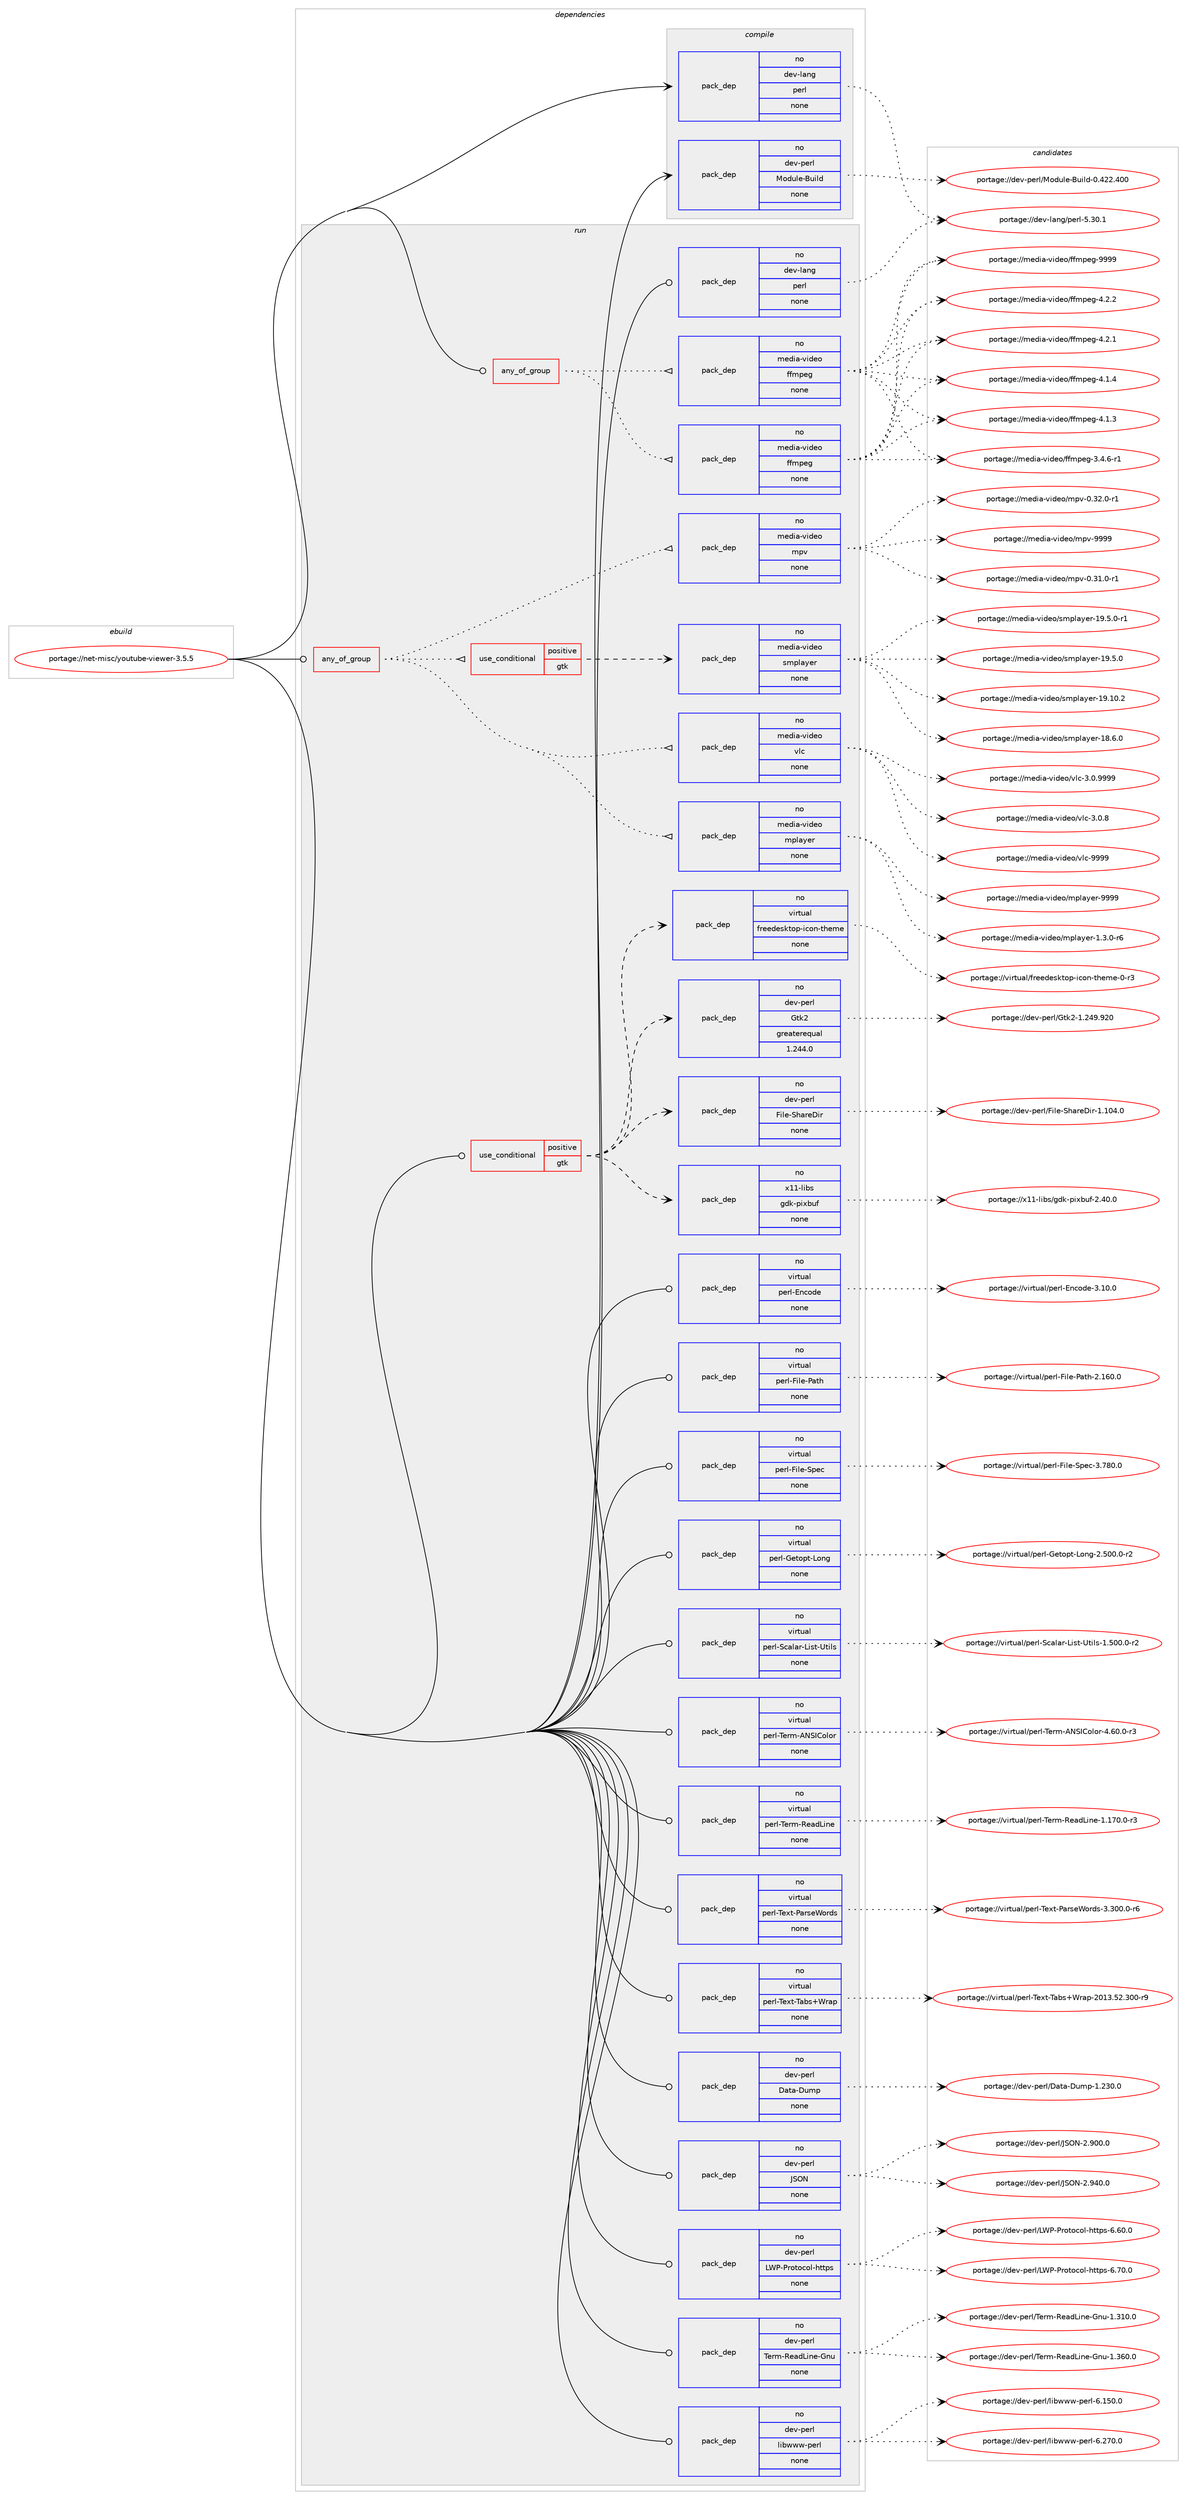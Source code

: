 digraph prolog {

# *************
# Graph options
# *************

newrank=true;
concentrate=true;
compound=true;
graph [rankdir=LR,fontname=Helvetica,fontsize=10,ranksep=1.5];#, ranksep=2.5, nodesep=0.2];
edge  [arrowhead=vee];
node  [fontname=Helvetica,fontsize=10];

# **********
# The ebuild
# **********

subgraph cluster_leftcol {
color=gray;
rank=same;
label=<<i>ebuild</i>>;
id [label="portage://net-misc/youtube-viewer-3.5.5", color=red, width=4, href="../net-misc/youtube-viewer-3.5.5.svg"];
}

# ****************
# The dependencies
# ****************

subgraph cluster_midcol {
color=gray;
label=<<i>dependencies</i>>;
subgraph cluster_compile {
fillcolor="#eeeeee";
style=filled;
label=<<i>compile</i>>;
subgraph pack24676 {
dependency30396 [label=<<TABLE BORDER="0" CELLBORDER="1" CELLSPACING="0" CELLPADDING="4" WIDTH="220"><TR><TD ROWSPAN="6" CELLPADDING="30">pack_dep</TD></TR><TR><TD WIDTH="110">no</TD></TR><TR><TD>dev-lang</TD></TR><TR><TD>perl</TD></TR><TR><TD>none</TD></TR><TR><TD></TD></TR></TABLE>>, shape=none, color=blue];
}
id:e -> dependency30396:w [weight=20,style="solid",arrowhead="vee"];
subgraph pack24677 {
dependency30397 [label=<<TABLE BORDER="0" CELLBORDER="1" CELLSPACING="0" CELLPADDING="4" WIDTH="220"><TR><TD ROWSPAN="6" CELLPADDING="30">pack_dep</TD></TR><TR><TD WIDTH="110">no</TD></TR><TR><TD>dev-perl</TD></TR><TR><TD>Module-Build</TD></TR><TR><TD>none</TD></TR><TR><TD></TD></TR></TABLE>>, shape=none, color=blue];
}
id:e -> dependency30397:w [weight=20,style="solid",arrowhead="vee"];
}
subgraph cluster_compileandrun {
fillcolor="#eeeeee";
style=filled;
label=<<i>compile and run</i>>;
}
subgraph cluster_run {
fillcolor="#eeeeee";
style=filled;
label=<<i>run</i>>;
subgraph any731 {
dependency30398 [label=<<TABLE BORDER="0" CELLBORDER="1" CELLSPACING="0" CELLPADDING="4"><TR><TD CELLPADDING="10">any_of_group</TD></TR></TABLE>>, shape=none, color=red];subgraph pack24678 {
dependency30399 [label=<<TABLE BORDER="0" CELLBORDER="1" CELLSPACING="0" CELLPADDING="4" WIDTH="220"><TR><TD ROWSPAN="6" CELLPADDING="30">pack_dep</TD></TR><TR><TD WIDTH="110">no</TD></TR><TR><TD>media-video</TD></TR><TR><TD>ffmpeg</TD></TR><TR><TD>none</TD></TR><TR><TD></TD></TR></TABLE>>, shape=none, color=blue];
}
dependency30398:e -> dependency30399:w [weight=20,style="dotted",arrowhead="oinv"];
subgraph pack24679 {
dependency30400 [label=<<TABLE BORDER="0" CELLBORDER="1" CELLSPACING="0" CELLPADDING="4" WIDTH="220"><TR><TD ROWSPAN="6" CELLPADDING="30">pack_dep</TD></TR><TR><TD WIDTH="110">no</TD></TR><TR><TD>media-video</TD></TR><TR><TD>ffmpeg</TD></TR><TR><TD>none</TD></TR><TR><TD></TD></TR></TABLE>>, shape=none, color=blue];
}
dependency30398:e -> dependency30400:w [weight=20,style="dotted",arrowhead="oinv"];
}
id:e -> dependency30398:w [weight=20,style="solid",arrowhead="odot"];
subgraph any732 {
dependency30401 [label=<<TABLE BORDER="0" CELLBORDER="1" CELLSPACING="0" CELLPADDING="4"><TR><TD CELLPADDING="10">any_of_group</TD></TR></TABLE>>, shape=none, color=red];subgraph pack24680 {
dependency30402 [label=<<TABLE BORDER="0" CELLBORDER="1" CELLSPACING="0" CELLPADDING="4" WIDTH="220"><TR><TD ROWSPAN="6" CELLPADDING="30">pack_dep</TD></TR><TR><TD WIDTH="110">no</TD></TR><TR><TD>media-video</TD></TR><TR><TD>mpv</TD></TR><TR><TD>none</TD></TR><TR><TD></TD></TR></TABLE>>, shape=none, color=blue];
}
dependency30401:e -> dependency30402:w [weight=20,style="dotted",arrowhead="oinv"];
subgraph pack24681 {
dependency30403 [label=<<TABLE BORDER="0" CELLBORDER="1" CELLSPACING="0" CELLPADDING="4" WIDTH="220"><TR><TD ROWSPAN="6" CELLPADDING="30">pack_dep</TD></TR><TR><TD WIDTH="110">no</TD></TR><TR><TD>media-video</TD></TR><TR><TD>mplayer</TD></TR><TR><TD>none</TD></TR><TR><TD></TD></TR></TABLE>>, shape=none, color=blue];
}
dependency30401:e -> dependency30403:w [weight=20,style="dotted",arrowhead="oinv"];
subgraph pack24682 {
dependency30404 [label=<<TABLE BORDER="0" CELLBORDER="1" CELLSPACING="0" CELLPADDING="4" WIDTH="220"><TR><TD ROWSPAN="6" CELLPADDING="30">pack_dep</TD></TR><TR><TD WIDTH="110">no</TD></TR><TR><TD>media-video</TD></TR><TR><TD>vlc</TD></TR><TR><TD>none</TD></TR><TR><TD></TD></TR></TABLE>>, shape=none, color=blue];
}
dependency30401:e -> dependency30404:w [weight=20,style="dotted",arrowhead="oinv"];
subgraph cond4985 {
dependency30405 [label=<<TABLE BORDER="0" CELLBORDER="1" CELLSPACING="0" CELLPADDING="4"><TR><TD ROWSPAN="3" CELLPADDING="10">use_conditional</TD></TR><TR><TD>positive</TD></TR><TR><TD>gtk</TD></TR></TABLE>>, shape=none, color=red];
subgraph pack24683 {
dependency30406 [label=<<TABLE BORDER="0" CELLBORDER="1" CELLSPACING="0" CELLPADDING="4" WIDTH="220"><TR><TD ROWSPAN="6" CELLPADDING="30">pack_dep</TD></TR><TR><TD WIDTH="110">no</TD></TR><TR><TD>media-video</TD></TR><TR><TD>smplayer</TD></TR><TR><TD>none</TD></TR><TR><TD></TD></TR></TABLE>>, shape=none, color=blue];
}
dependency30405:e -> dependency30406:w [weight=20,style="dashed",arrowhead="vee"];
}
dependency30401:e -> dependency30405:w [weight=20,style="dotted",arrowhead="oinv"];
}
id:e -> dependency30401:w [weight=20,style="solid",arrowhead="odot"];
subgraph cond4986 {
dependency30407 [label=<<TABLE BORDER="0" CELLBORDER="1" CELLSPACING="0" CELLPADDING="4"><TR><TD ROWSPAN="3" CELLPADDING="10">use_conditional</TD></TR><TR><TD>positive</TD></TR><TR><TD>gtk</TD></TR></TABLE>>, shape=none, color=red];
subgraph pack24684 {
dependency30408 [label=<<TABLE BORDER="0" CELLBORDER="1" CELLSPACING="0" CELLPADDING="4" WIDTH="220"><TR><TD ROWSPAN="6" CELLPADDING="30">pack_dep</TD></TR><TR><TD WIDTH="110">no</TD></TR><TR><TD>dev-perl</TD></TR><TR><TD>File-ShareDir</TD></TR><TR><TD>none</TD></TR><TR><TD></TD></TR></TABLE>>, shape=none, color=blue];
}
dependency30407:e -> dependency30408:w [weight=20,style="dashed",arrowhead="vee"];
subgraph pack24685 {
dependency30409 [label=<<TABLE BORDER="0" CELLBORDER="1" CELLSPACING="0" CELLPADDING="4" WIDTH="220"><TR><TD ROWSPAN="6" CELLPADDING="30">pack_dep</TD></TR><TR><TD WIDTH="110">no</TD></TR><TR><TD>dev-perl</TD></TR><TR><TD>Gtk2</TD></TR><TR><TD>greaterequal</TD></TR><TR><TD>1.244.0</TD></TR></TABLE>>, shape=none, color=blue];
}
dependency30407:e -> dependency30409:w [weight=20,style="dashed",arrowhead="vee"];
subgraph pack24686 {
dependency30410 [label=<<TABLE BORDER="0" CELLBORDER="1" CELLSPACING="0" CELLPADDING="4" WIDTH="220"><TR><TD ROWSPAN="6" CELLPADDING="30">pack_dep</TD></TR><TR><TD WIDTH="110">no</TD></TR><TR><TD>virtual</TD></TR><TR><TD>freedesktop-icon-theme</TD></TR><TR><TD>none</TD></TR><TR><TD></TD></TR></TABLE>>, shape=none, color=blue];
}
dependency30407:e -> dependency30410:w [weight=20,style="dashed",arrowhead="vee"];
subgraph pack24687 {
dependency30411 [label=<<TABLE BORDER="0" CELLBORDER="1" CELLSPACING="0" CELLPADDING="4" WIDTH="220"><TR><TD ROWSPAN="6" CELLPADDING="30">pack_dep</TD></TR><TR><TD WIDTH="110">no</TD></TR><TR><TD>x11-libs</TD></TR><TR><TD>gdk-pixbuf</TD></TR><TR><TD>none</TD></TR><TR><TD></TD></TR></TABLE>>, shape=none, color=blue];
}
dependency30407:e -> dependency30411:w [weight=20,style="dashed",arrowhead="vee"];
}
id:e -> dependency30407:w [weight=20,style="solid",arrowhead="odot"];
subgraph pack24688 {
dependency30412 [label=<<TABLE BORDER="0" CELLBORDER="1" CELLSPACING="0" CELLPADDING="4" WIDTH="220"><TR><TD ROWSPAN="6" CELLPADDING="30">pack_dep</TD></TR><TR><TD WIDTH="110">no</TD></TR><TR><TD>dev-lang</TD></TR><TR><TD>perl</TD></TR><TR><TD>none</TD></TR><TR><TD></TD></TR></TABLE>>, shape=none, color=blue];
}
id:e -> dependency30412:w [weight=20,style="solid",arrowhead="odot"];
subgraph pack24689 {
dependency30413 [label=<<TABLE BORDER="0" CELLBORDER="1" CELLSPACING="0" CELLPADDING="4" WIDTH="220"><TR><TD ROWSPAN="6" CELLPADDING="30">pack_dep</TD></TR><TR><TD WIDTH="110">no</TD></TR><TR><TD>dev-perl</TD></TR><TR><TD>Data-Dump</TD></TR><TR><TD>none</TD></TR><TR><TD></TD></TR></TABLE>>, shape=none, color=blue];
}
id:e -> dependency30413:w [weight=20,style="solid",arrowhead="odot"];
subgraph pack24690 {
dependency30414 [label=<<TABLE BORDER="0" CELLBORDER="1" CELLSPACING="0" CELLPADDING="4" WIDTH="220"><TR><TD ROWSPAN="6" CELLPADDING="30">pack_dep</TD></TR><TR><TD WIDTH="110">no</TD></TR><TR><TD>dev-perl</TD></TR><TR><TD>JSON</TD></TR><TR><TD>none</TD></TR><TR><TD></TD></TR></TABLE>>, shape=none, color=blue];
}
id:e -> dependency30414:w [weight=20,style="solid",arrowhead="odot"];
subgraph pack24691 {
dependency30415 [label=<<TABLE BORDER="0" CELLBORDER="1" CELLSPACING="0" CELLPADDING="4" WIDTH="220"><TR><TD ROWSPAN="6" CELLPADDING="30">pack_dep</TD></TR><TR><TD WIDTH="110">no</TD></TR><TR><TD>dev-perl</TD></TR><TR><TD>LWP-Protocol-https</TD></TR><TR><TD>none</TD></TR><TR><TD></TD></TR></TABLE>>, shape=none, color=blue];
}
id:e -> dependency30415:w [weight=20,style="solid",arrowhead="odot"];
subgraph pack24692 {
dependency30416 [label=<<TABLE BORDER="0" CELLBORDER="1" CELLSPACING="0" CELLPADDING="4" WIDTH="220"><TR><TD ROWSPAN="6" CELLPADDING="30">pack_dep</TD></TR><TR><TD WIDTH="110">no</TD></TR><TR><TD>dev-perl</TD></TR><TR><TD>Term-ReadLine-Gnu</TD></TR><TR><TD>none</TD></TR><TR><TD></TD></TR></TABLE>>, shape=none, color=blue];
}
id:e -> dependency30416:w [weight=20,style="solid",arrowhead="odot"];
subgraph pack24693 {
dependency30417 [label=<<TABLE BORDER="0" CELLBORDER="1" CELLSPACING="0" CELLPADDING="4" WIDTH="220"><TR><TD ROWSPAN="6" CELLPADDING="30">pack_dep</TD></TR><TR><TD WIDTH="110">no</TD></TR><TR><TD>dev-perl</TD></TR><TR><TD>libwww-perl</TD></TR><TR><TD>none</TD></TR><TR><TD></TD></TR></TABLE>>, shape=none, color=blue];
}
id:e -> dependency30417:w [weight=20,style="solid",arrowhead="odot"];
subgraph pack24694 {
dependency30418 [label=<<TABLE BORDER="0" CELLBORDER="1" CELLSPACING="0" CELLPADDING="4" WIDTH="220"><TR><TD ROWSPAN="6" CELLPADDING="30">pack_dep</TD></TR><TR><TD WIDTH="110">no</TD></TR><TR><TD>virtual</TD></TR><TR><TD>perl-Encode</TD></TR><TR><TD>none</TD></TR><TR><TD></TD></TR></TABLE>>, shape=none, color=blue];
}
id:e -> dependency30418:w [weight=20,style="solid",arrowhead="odot"];
subgraph pack24695 {
dependency30419 [label=<<TABLE BORDER="0" CELLBORDER="1" CELLSPACING="0" CELLPADDING="4" WIDTH="220"><TR><TD ROWSPAN="6" CELLPADDING="30">pack_dep</TD></TR><TR><TD WIDTH="110">no</TD></TR><TR><TD>virtual</TD></TR><TR><TD>perl-File-Path</TD></TR><TR><TD>none</TD></TR><TR><TD></TD></TR></TABLE>>, shape=none, color=blue];
}
id:e -> dependency30419:w [weight=20,style="solid",arrowhead="odot"];
subgraph pack24696 {
dependency30420 [label=<<TABLE BORDER="0" CELLBORDER="1" CELLSPACING="0" CELLPADDING="4" WIDTH="220"><TR><TD ROWSPAN="6" CELLPADDING="30">pack_dep</TD></TR><TR><TD WIDTH="110">no</TD></TR><TR><TD>virtual</TD></TR><TR><TD>perl-File-Spec</TD></TR><TR><TD>none</TD></TR><TR><TD></TD></TR></TABLE>>, shape=none, color=blue];
}
id:e -> dependency30420:w [weight=20,style="solid",arrowhead="odot"];
subgraph pack24697 {
dependency30421 [label=<<TABLE BORDER="0" CELLBORDER="1" CELLSPACING="0" CELLPADDING="4" WIDTH="220"><TR><TD ROWSPAN="6" CELLPADDING="30">pack_dep</TD></TR><TR><TD WIDTH="110">no</TD></TR><TR><TD>virtual</TD></TR><TR><TD>perl-Getopt-Long</TD></TR><TR><TD>none</TD></TR><TR><TD></TD></TR></TABLE>>, shape=none, color=blue];
}
id:e -> dependency30421:w [weight=20,style="solid",arrowhead="odot"];
subgraph pack24698 {
dependency30422 [label=<<TABLE BORDER="0" CELLBORDER="1" CELLSPACING="0" CELLPADDING="4" WIDTH="220"><TR><TD ROWSPAN="6" CELLPADDING="30">pack_dep</TD></TR><TR><TD WIDTH="110">no</TD></TR><TR><TD>virtual</TD></TR><TR><TD>perl-Scalar-List-Utils</TD></TR><TR><TD>none</TD></TR><TR><TD></TD></TR></TABLE>>, shape=none, color=blue];
}
id:e -> dependency30422:w [weight=20,style="solid",arrowhead="odot"];
subgraph pack24699 {
dependency30423 [label=<<TABLE BORDER="0" CELLBORDER="1" CELLSPACING="0" CELLPADDING="4" WIDTH="220"><TR><TD ROWSPAN="6" CELLPADDING="30">pack_dep</TD></TR><TR><TD WIDTH="110">no</TD></TR><TR><TD>virtual</TD></TR><TR><TD>perl-Term-ANSIColor</TD></TR><TR><TD>none</TD></TR><TR><TD></TD></TR></TABLE>>, shape=none, color=blue];
}
id:e -> dependency30423:w [weight=20,style="solid",arrowhead="odot"];
subgraph pack24700 {
dependency30424 [label=<<TABLE BORDER="0" CELLBORDER="1" CELLSPACING="0" CELLPADDING="4" WIDTH="220"><TR><TD ROWSPAN="6" CELLPADDING="30">pack_dep</TD></TR><TR><TD WIDTH="110">no</TD></TR><TR><TD>virtual</TD></TR><TR><TD>perl-Term-ReadLine</TD></TR><TR><TD>none</TD></TR><TR><TD></TD></TR></TABLE>>, shape=none, color=blue];
}
id:e -> dependency30424:w [weight=20,style="solid",arrowhead="odot"];
subgraph pack24701 {
dependency30425 [label=<<TABLE BORDER="0" CELLBORDER="1" CELLSPACING="0" CELLPADDING="4" WIDTH="220"><TR><TD ROWSPAN="6" CELLPADDING="30">pack_dep</TD></TR><TR><TD WIDTH="110">no</TD></TR><TR><TD>virtual</TD></TR><TR><TD>perl-Text-ParseWords</TD></TR><TR><TD>none</TD></TR><TR><TD></TD></TR></TABLE>>, shape=none, color=blue];
}
id:e -> dependency30425:w [weight=20,style="solid",arrowhead="odot"];
subgraph pack24702 {
dependency30426 [label=<<TABLE BORDER="0" CELLBORDER="1" CELLSPACING="0" CELLPADDING="4" WIDTH="220"><TR><TD ROWSPAN="6" CELLPADDING="30">pack_dep</TD></TR><TR><TD WIDTH="110">no</TD></TR><TR><TD>virtual</TD></TR><TR><TD>perl-Text-Tabs+Wrap</TD></TR><TR><TD>none</TD></TR><TR><TD></TD></TR></TABLE>>, shape=none, color=blue];
}
id:e -> dependency30426:w [weight=20,style="solid",arrowhead="odot"];
}
}

# **************
# The candidates
# **************

subgraph cluster_choices {
rank=same;
color=gray;
label=<<i>candidates</i>>;

subgraph choice24676 {
color=black;
nodesep=1;
choice10010111845108971101034711210111410845534651484649 [label="portage://dev-lang/perl-5.30.1", color=red, width=4,href="../dev-lang/perl-5.30.1.svg"];
dependency30396:e -> choice10010111845108971101034711210111410845534651484649:w [style=dotted,weight="100"];
}
subgraph choice24677 {
color=black;
nodesep=1;
choice100101118451121011141084777111100117108101456611710510810045484652505046524848 [label="portage://dev-perl/Module-Build-0.422.400", color=red, width=4,href="../dev-perl/Module-Build-0.422.400.svg"];
dependency30397:e -> choice100101118451121011141084777111100117108101456611710510810045484652505046524848:w [style=dotted,weight="100"];
}
subgraph choice24678 {
color=black;
nodesep=1;
choice1091011001059745118105100101111471021021091121011034557575757 [label="portage://media-video/ffmpeg-9999", color=red, width=4,href="../media-video/ffmpeg-9999.svg"];
choice109101100105974511810510010111147102102109112101103455246504650 [label="portage://media-video/ffmpeg-4.2.2", color=red, width=4,href="../media-video/ffmpeg-4.2.2.svg"];
choice109101100105974511810510010111147102102109112101103455246504649 [label="portage://media-video/ffmpeg-4.2.1", color=red, width=4,href="../media-video/ffmpeg-4.2.1.svg"];
choice109101100105974511810510010111147102102109112101103455246494652 [label="portage://media-video/ffmpeg-4.1.4", color=red, width=4,href="../media-video/ffmpeg-4.1.4.svg"];
choice109101100105974511810510010111147102102109112101103455246494651 [label="portage://media-video/ffmpeg-4.1.3", color=red, width=4,href="../media-video/ffmpeg-4.1.3.svg"];
choice1091011001059745118105100101111471021021091121011034551465246544511449 [label="portage://media-video/ffmpeg-3.4.6-r1", color=red, width=4,href="../media-video/ffmpeg-3.4.6-r1.svg"];
dependency30399:e -> choice1091011001059745118105100101111471021021091121011034557575757:w [style=dotted,weight="100"];
dependency30399:e -> choice109101100105974511810510010111147102102109112101103455246504650:w [style=dotted,weight="100"];
dependency30399:e -> choice109101100105974511810510010111147102102109112101103455246504649:w [style=dotted,weight="100"];
dependency30399:e -> choice109101100105974511810510010111147102102109112101103455246494652:w [style=dotted,weight="100"];
dependency30399:e -> choice109101100105974511810510010111147102102109112101103455246494651:w [style=dotted,weight="100"];
dependency30399:e -> choice1091011001059745118105100101111471021021091121011034551465246544511449:w [style=dotted,weight="100"];
}
subgraph choice24679 {
color=black;
nodesep=1;
choice1091011001059745118105100101111471021021091121011034557575757 [label="portage://media-video/ffmpeg-9999", color=red, width=4,href="../media-video/ffmpeg-9999.svg"];
choice109101100105974511810510010111147102102109112101103455246504650 [label="portage://media-video/ffmpeg-4.2.2", color=red, width=4,href="../media-video/ffmpeg-4.2.2.svg"];
choice109101100105974511810510010111147102102109112101103455246504649 [label="portage://media-video/ffmpeg-4.2.1", color=red, width=4,href="../media-video/ffmpeg-4.2.1.svg"];
choice109101100105974511810510010111147102102109112101103455246494652 [label="portage://media-video/ffmpeg-4.1.4", color=red, width=4,href="../media-video/ffmpeg-4.1.4.svg"];
choice109101100105974511810510010111147102102109112101103455246494651 [label="portage://media-video/ffmpeg-4.1.3", color=red, width=4,href="../media-video/ffmpeg-4.1.3.svg"];
choice1091011001059745118105100101111471021021091121011034551465246544511449 [label="portage://media-video/ffmpeg-3.4.6-r1", color=red, width=4,href="../media-video/ffmpeg-3.4.6-r1.svg"];
dependency30400:e -> choice1091011001059745118105100101111471021021091121011034557575757:w [style=dotted,weight="100"];
dependency30400:e -> choice109101100105974511810510010111147102102109112101103455246504650:w [style=dotted,weight="100"];
dependency30400:e -> choice109101100105974511810510010111147102102109112101103455246504649:w [style=dotted,weight="100"];
dependency30400:e -> choice109101100105974511810510010111147102102109112101103455246494652:w [style=dotted,weight="100"];
dependency30400:e -> choice109101100105974511810510010111147102102109112101103455246494651:w [style=dotted,weight="100"];
dependency30400:e -> choice1091011001059745118105100101111471021021091121011034551465246544511449:w [style=dotted,weight="100"];
}
subgraph choice24680 {
color=black;
nodesep=1;
choice1091011001059745118105100101111471091121184557575757 [label="portage://media-video/mpv-9999", color=red, width=4,href="../media-video/mpv-9999.svg"];
choice109101100105974511810510010111147109112118454846515046484511449 [label="portage://media-video/mpv-0.32.0-r1", color=red, width=4,href="../media-video/mpv-0.32.0-r1.svg"];
choice109101100105974511810510010111147109112118454846514946484511449 [label="portage://media-video/mpv-0.31.0-r1", color=red, width=4,href="../media-video/mpv-0.31.0-r1.svg"];
dependency30402:e -> choice1091011001059745118105100101111471091121184557575757:w [style=dotted,weight="100"];
dependency30402:e -> choice109101100105974511810510010111147109112118454846515046484511449:w [style=dotted,weight="100"];
dependency30402:e -> choice109101100105974511810510010111147109112118454846514946484511449:w [style=dotted,weight="100"];
}
subgraph choice24681 {
color=black;
nodesep=1;
choice109101100105974511810510010111147109112108971211011144557575757 [label="portage://media-video/mplayer-9999", color=red, width=4,href="../media-video/mplayer-9999.svg"];
choice109101100105974511810510010111147109112108971211011144549465146484511454 [label="portage://media-video/mplayer-1.3.0-r6", color=red, width=4,href="../media-video/mplayer-1.3.0-r6.svg"];
dependency30403:e -> choice109101100105974511810510010111147109112108971211011144557575757:w [style=dotted,weight="100"];
dependency30403:e -> choice109101100105974511810510010111147109112108971211011144549465146484511454:w [style=dotted,weight="100"];
}
subgraph choice24682 {
color=black;
nodesep=1;
choice109101100105974511810510010111147118108994557575757 [label="portage://media-video/vlc-9999", color=red, width=4,href="../media-video/vlc-9999.svg"];
choice10910110010597451181051001011114711810899455146484657575757 [label="portage://media-video/vlc-3.0.9999", color=red, width=4,href="../media-video/vlc-3.0.9999.svg"];
choice10910110010597451181051001011114711810899455146484656 [label="portage://media-video/vlc-3.0.8", color=red, width=4,href="../media-video/vlc-3.0.8.svg"];
dependency30404:e -> choice109101100105974511810510010111147118108994557575757:w [style=dotted,weight="100"];
dependency30404:e -> choice10910110010597451181051001011114711810899455146484657575757:w [style=dotted,weight="100"];
dependency30404:e -> choice10910110010597451181051001011114711810899455146484656:w [style=dotted,weight="100"];
}
subgraph choice24683 {
color=black;
nodesep=1;
choice10910110010597451181051001011114711510911210897121101114454957465346484511449 [label="portage://media-video/smplayer-19.5.0-r1", color=red, width=4,href="../media-video/smplayer-19.5.0-r1.svg"];
choice1091011001059745118105100101111471151091121089712110111445495746534648 [label="portage://media-video/smplayer-19.5.0", color=red, width=4,href="../media-video/smplayer-19.5.0.svg"];
choice109101100105974511810510010111147115109112108971211011144549574649484650 [label="portage://media-video/smplayer-19.10.2", color=red, width=4,href="../media-video/smplayer-19.10.2.svg"];
choice1091011001059745118105100101111471151091121089712110111445495646544648 [label="portage://media-video/smplayer-18.6.0", color=red, width=4,href="../media-video/smplayer-18.6.0.svg"];
dependency30406:e -> choice10910110010597451181051001011114711510911210897121101114454957465346484511449:w [style=dotted,weight="100"];
dependency30406:e -> choice1091011001059745118105100101111471151091121089712110111445495746534648:w [style=dotted,weight="100"];
dependency30406:e -> choice109101100105974511810510010111147115109112108971211011144549574649484650:w [style=dotted,weight="100"];
dependency30406:e -> choice1091011001059745118105100101111471151091121089712110111445495646544648:w [style=dotted,weight="100"];
}
subgraph choice24684 {
color=black;
nodesep=1;
choice100101118451121011141084770105108101458310497114101681051144549464948524648 [label="portage://dev-perl/File-ShareDir-1.104.0", color=red, width=4,href="../dev-perl/File-ShareDir-1.104.0.svg"];
dependency30408:e -> choice100101118451121011141084770105108101458310497114101681051144549464948524648:w [style=dotted,weight="100"];
}
subgraph choice24685 {
color=black;
nodesep=1;
choice1001011184511210111410847711161075045494650525746575048 [label="portage://dev-perl/Gtk2-1.249.920", color=red, width=4,href="../dev-perl/Gtk2-1.249.920.svg"];
dependency30409:e -> choice1001011184511210111410847711161075045494650525746575048:w [style=dotted,weight="100"];
}
subgraph choice24686 {
color=black;
nodesep=1;
choice118105114116117971084710211410110110010111510711611111245105991111104511610410110910145484511451 [label="portage://virtual/freedesktop-icon-theme-0-r3", color=red, width=4,href="../virtual/freedesktop-icon-theme-0-r3.svg"];
dependency30410:e -> choice118105114116117971084710211410110110010111510711611111245105991111104511610410110910145484511451:w [style=dotted,weight="100"];
}
subgraph choice24687 {
color=black;
nodesep=1;
choice1204949451081059811547103100107451121051209811710245504652484648 [label="portage://x11-libs/gdk-pixbuf-2.40.0", color=red, width=4,href="../x11-libs/gdk-pixbuf-2.40.0.svg"];
dependency30411:e -> choice1204949451081059811547103100107451121051209811710245504652484648:w [style=dotted,weight="100"];
}
subgraph choice24688 {
color=black;
nodesep=1;
choice10010111845108971101034711210111410845534651484649 [label="portage://dev-lang/perl-5.30.1", color=red, width=4,href="../dev-lang/perl-5.30.1.svg"];
dependency30412:e -> choice10010111845108971101034711210111410845534651484649:w [style=dotted,weight="100"];
}
subgraph choice24689 {
color=black;
nodesep=1;
choice100101118451121011141084768971169745681171091124549465051484648 [label="portage://dev-perl/Data-Dump-1.230.0", color=red, width=4,href="../dev-perl/Data-Dump-1.230.0.svg"];
dependency30413:e -> choice100101118451121011141084768971169745681171091124549465051484648:w [style=dotted,weight="100"];
}
subgraph choice24690 {
color=black;
nodesep=1;
choice1001011184511210111410847748379784550465752484648 [label="portage://dev-perl/JSON-2.940.0", color=red, width=4,href="../dev-perl/JSON-2.940.0.svg"];
choice1001011184511210111410847748379784550465748484648 [label="portage://dev-perl/JSON-2.900.0", color=red, width=4,href="../dev-perl/JSON-2.900.0.svg"];
dependency30414:e -> choice1001011184511210111410847748379784550465752484648:w [style=dotted,weight="100"];
dependency30414:e -> choice1001011184511210111410847748379784550465748484648:w [style=dotted,weight="100"];
}
subgraph choice24691 {
color=black;
nodesep=1;
choice10010111845112101114108477687804580114111116111991111084510411611611211545544655484648 [label="portage://dev-perl/LWP-Protocol-https-6.70.0", color=red, width=4,href="../dev-perl/LWP-Protocol-https-6.70.0.svg"];
choice10010111845112101114108477687804580114111116111991111084510411611611211545544654484648 [label="portage://dev-perl/LWP-Protocol-https-6.60.0", color=red, width=4,href="../dev-perl/LWP-Protocol-https-6.60.0.svg"];
dependency30415:e -> choice10010111845112101114108477687804580114111116111991111084510411611611211545544655484648:w [style=dotted,weight="100"];
dependency30415:e -> choice10010111845112101114108477687804580114111116111991111084510411611611211545544654484648:w [style=dotted,weight="100"];
}
subgraph choice24692 {
color=black;
nodesep=1;
choice1001011184511210111410847841011141094582101971007610511010145711101174549465154484648 [label="portage://dev-perl/Term-ReadLine-Gnu-1.360.0", color=red, width=4,href="../dev-perl/Term-ReadLine-Gnu-1.360.0.svg"];
choice1001011184511210111410847841011141094582101971007610511010145711101174549465149484648 [label="portage://dev-perl/Term-ReadLine-Gnu-1.310.0", color=red, width=4,href="../dev-perl/Term-ReadLine-Gnu-1.310.0.svg"];
dependency30416:e -> choice1001011184511210111410847841011141094582101971007610511010145711101174549465154484648:w [style=dotted,weight="100"];
dependency30416:e -> choice1001011184511210111410847841011141094582101971007610511010145711101174549465149484648:w [style=dotted,weight="100"];
}
subgraph choice24693 {
color=black;
nodesep=1;
choice100101118451121011141084710810598119119119451121011141084554465055484648 [label="portage://dev-perl/libwww-perl-6.270.0", color=red, width=4,href="../dev-perl/libwww-perl-6.270.0.svg"];
choice100101118451121011141084710810598119119119451121011141084554464953484648 [label="portage://dev-perl/libwww-perl-6.150.0", color=red, width=4,href="../dev-perl/libwww-perl-6.150.0.svg"];
dependency30417:e -> choice100101118451121011141084710810598119119119451121011141084554465055484648:w [style=dotted,weight="100"];
dependency30417:e -> choice100101118451121011141084710810598119119119451121011141084554464953484648:w [style=dotted,weight="100"];
}
subgraph choice24694 {
color=black;
nodesep=1;
choice118105114116117971084711210111410845691109911110010145514649484648 [label="portage://virtual/perl-Encode-3.10.0", color=red, width=4,href="../virtual/perl-Encode-3.10.0.svg"];
dependency30418:e -> choice118105114116117971084711210111410845691109911110010145514649484648:w [style=dotted,weight="100"];
}
subgraph choice24695 {
color=black;
nodesep=1;
choice118105114116117971084711210111410845701051081014580971161044550464954484648 [label="portage://virtual/perl-File-Path-2.160.0", color=red, width=4,href="../virtual/perl-File-Path-2.160.0.svg"];
dependency30419:e -> choice118105114116117971084711210111410845701051081014580971161044550464954484648:w [style=dotted,weight="100"];
}
subgraph choice24696 {
color=black;
nodesep=1;
choice118105114116117971084711210111410845701051081014583112101994551465556484648 [label="portage://virtual/perl-File-Spec-3.780.0", color=red, width=4,href="../virtual/perl-File-Spec-3.780.0.svg"];
dependency30420:e -> choice118105114116117971084711210111410845701051081014583112101994551465556484648:w [style=dotted,weight="100"];
}
subgraph choice24697 {
color=black;
nodesep=1;
choice11810511411611797108471121011141084571101116111112116457611111010345504653484846484511450 [label="portage://virtual/perl-Getopt-Long-2.500.0-r2", color=red, width=4,href="../virtual/perl-Getopt-Long-2.500.0-r2.svg"];
dependency30421:e -> choice11810511411611797108471121011141084571101116111112116457611111010345504653484846484511450:w [style=dotted,weight="100"];
}
subgraph choice24698 {
color=black;
nodesep=1;
choice118105114116117971084711210111410845839997108971144576105115116458511610510811545494653484846484511450 [label="portage://virtual/perl-Scalar-List-Utils-1.500.0-r2", color=red, width=4,href="../virtual/perl-Scalar-List-Utils-1.500.0-r2.svg"];
dependency30422:e -> choice118105114116117971084711210111410845839997108971144576105115116458511610510811545494653484846484511450:w [style=dotted,weight="100"];
}
subgraph choice24699 {
color=black;
nodesep=1;
choice11810511411611797108471121011141084584101114109456578837367111108111114455246544846484511451 [label="portage://virtual/perl-Term-ANSIColor-4.60.0-r3", color=red, width=4,href="../virtual/perl-Term-ANSIColor-4.60.0-r3.svg"];
dependency30423:e -> choice11810511411611797108471121011141084584101114109456578837367111108111114455246544846484511451:w [style=dotted,weight="100"];
}
subgraph choice24700 {
color=black;
nodesep=1;
choice118105114116117971084711210111410845841011141094582101971007610511010145494649554846484511451 [label="portage://virtual/perl-Term-ReadLine-1.170.0-r3", color=red, width=4,href="../virtual/perl-Term-ReadLine-1.170.0-r3.svg"];
dependency30424:e -> choice118105114116117971084711210111410845841011141094582101971007610511010145494649554846484511451:w [style=dotted,weight="100"];
}
subgraph choice24701 {
color=black;
nodesep=1;
choice118105114116117971084711210111410845841011201164580971141151018711111410011545514651484846484511454 [label="portage://virtual/perl-Text-ParseWords-3.300.0-r6", color=red, width=4,href="../virtual/perl-Text-ParseWords-3.300.0-r6.svg"];
dependency30425:e -> choice118105114116117971084711210111410845841011201164580971141151018711111410011545514651484846484511454:w [style=dotted,weight="100"];
}
subgraph choice24702 {
color=black;
nodesep=1;
choice11810511411611797108471121011141084584101120116458497981154387114971124550484951465350465148484511457 [label="portage://virtual/perl-Text-Tabs+Wrap-2013.52.300-r9", color=red, width=4,href="../virtual/perl-Text-Tabs+Wrap-2013.52.300-r9.svg"];
dependency30426:e -> choice11810511411611797108471121011141084584101120116458497981154387114971124550484951465350465148484511457:w [style=dotted,weight="100"];
}
}

}
